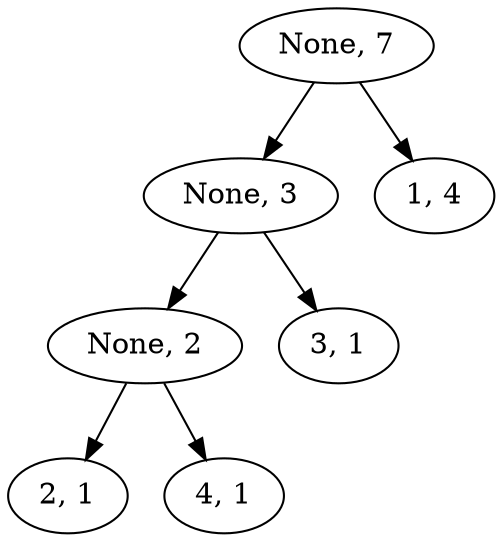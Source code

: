 digraph {
	"2, 1" [label="2, 1"]
	"4, 1" [label="4, 1"]
	"None, 2" [label="None, 2"]
	"None, 2" -> "2, 1"
	"None, 2" -> "4, 1"
	"3, 1" [label="3, 1"]
	"None, 2" [label="None, 2"]
	"None, 3" [label="None, 3"]
	"None, 3" -> "3, 1"
	"None, 3" -> "None, 2"
	"None, 3" [label="None, 3"]
	"1, 4" [label="1, 4"]
	"None, 7" [label="None, 7"]
	"None, 7" -> "None, 3"
	"None, 7" -> "1, 4"
}
